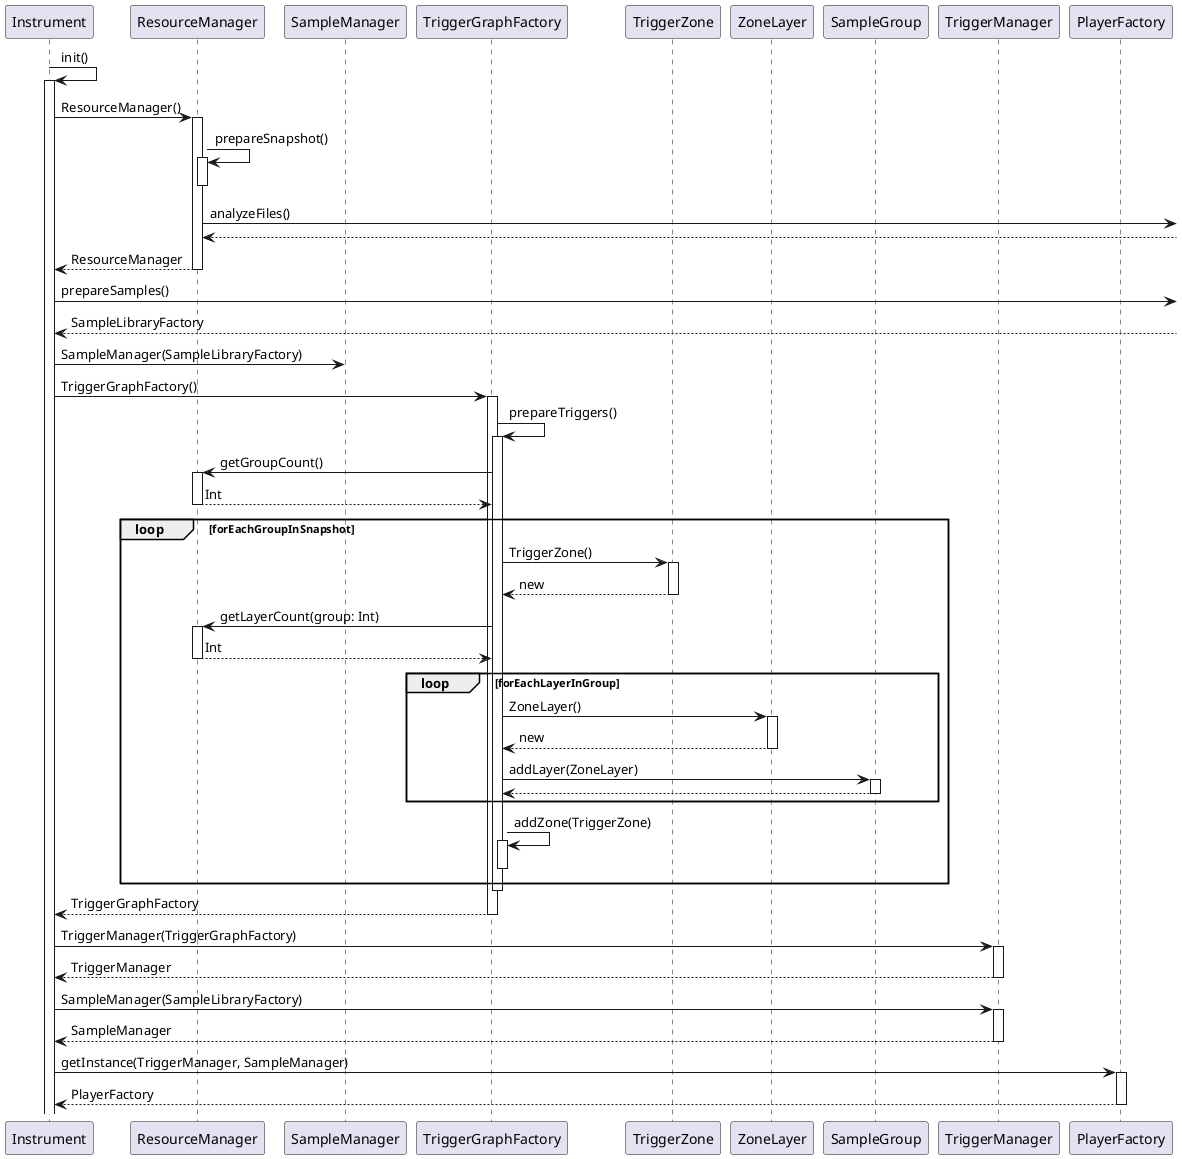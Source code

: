@startuml
Instrument->Instrument++: init()

Instrument->ResourceManager++: ResourceManager()
ResourceManager->ResourceManager++: prepareSnapshot()
deactivate
ResourceManager->: analyzeFiles()
ResourceManager<--
return ResourceManager
Instrument->: prepareSamples()
Instrument<--:SampleLibraryFactory


Instrument->SampleManager: SampleManager(SampleLibraryFactory)


Instrument->TriggerGraphFactory++: TriggerGraphFactory()
TriggerGraphFactory->TriggerGraphFactory++: prepareTriggers()
TriggerGraphFactory->ResourceManager++: getGroupCount()
return Int


loop forEachGroupInSnapshot
TriggerGraphFactory->TriggerZone++: TriggerZone()
return new
TriggerGraphFactory->ResourceManager++: getLayerCount(group: Int)
return Int
loop forEachLayerInGroup
TriggerGraphFactory->ZoneLayer++: ZoneLayer()
return new


TriggerGraphFactory->SampleGroup++:addLayer(ZoneLayer)
return
end loop
TriggerGraphFactory->TriggerGraphFactory++: addZone(TriggerZone)
deactivate
end loop
deactivate
return TriggerGraphFactory


Instrument->TriggerManager++: TriggerManager(TriggerGraphFactory)
return TriggerManager

Instrument->TriggerManager++: SampleManager(SampleLibraryFactory)
return SampleManager


Instrument->PlayerFactory++: getInstance(TriggerManager, SampleManager)
return PlayerFactory
@enduml